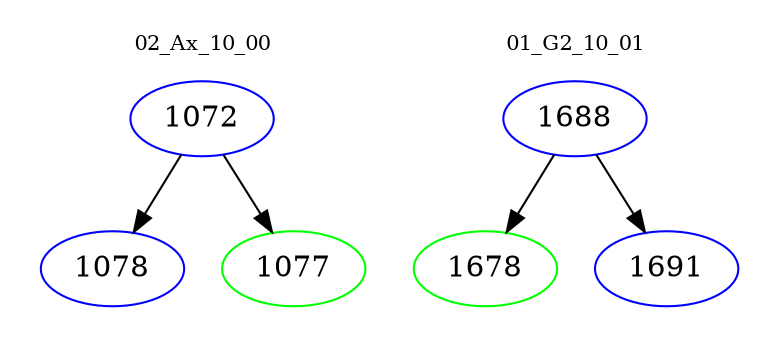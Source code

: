 digraph{
subgraph cluster_0 {
color = white
label = "02_Ax_10_00";
fontsize=10;
T0_1072 [label="1072", color="blue"]
T0_1072 -> T0_1078 [color="black"]
T0_1078 [label="1078", color="blue"]
T0_1072 -> T0_1077 [color="black"]
T0_1077 [label="1077", color="green"]
}
subgraph cluster_1 {
color = white
label = "01_G2_10_01";
fontsize=10;
T1_1688 [label="1688", color="blue"]
T1_1688 -> T1_1678 [color="black"]
T1_1678 [label="1678", color="green"]
T1_1688 -> T1_1691 [color="black"]
T1_1691 [label="1691", color="blue"]
}
}
